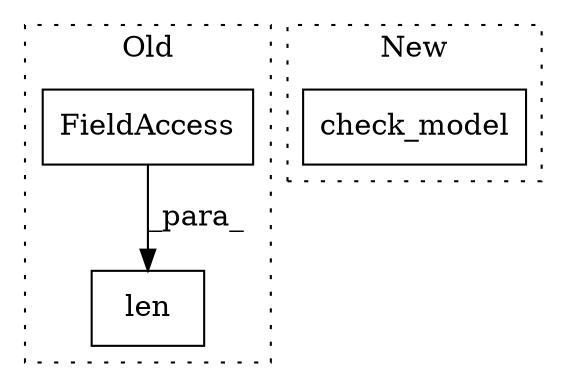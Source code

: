 digraph G {
subgraph cluster0 {
1 [label="len" a="32" s="1374,1394" l="4,1" shape="box"];
3 [label="FieldAccess" a="22" s="1378" l="16" shape="box"];
label = "Old";
style="dotted";
}
subgraph cluster1 {
2 [label="check_model" a="32" s="376" l="13" shape="box"];
label = "New";
style="dotted";
}
3 -> 1 [label="_para_"];
}